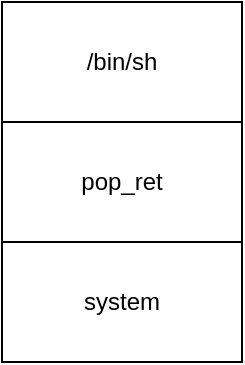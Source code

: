 <mxfile version="22.1.8" type="github">
  <diagram name="第 1 页" id="9w3JwIJIE6RUxMEWY0B7">
    <mxGraphModel dx="485" dy="309" grid="1" gridSize="10" guides="1" tooltips="1" connect="1" arrows="1" fold="1" page="1" pageScale="1" pageWidth="827" pageHeight="1169" math="0" shadow="0">
      <root>
        <mxCell id="0" />
        <mxCell id="1" parent="0" />
        <mxCell id="mMs0mwQMR92kUMiCr6XS-1" value="/bin/sh" style="rounded=0;whiteSpace=wrap;html=1;" vertex="1" parent="1">
          <mxGeometry x="364" y="250" width="120" height="60" as="geometry" />
        </mxCell>
        <mxCell id="mMs0mwQMR92kUMiCr6XS-2" value="pop_ret" style="rounded=0;whiteSpace=wrap;html=1;" vertex="1" parent="1">
          <mxGeometry x="364" y="310" width="120" height="60" as="geometry" />
        </mxCell>
        <mxCell id="mMs0mwQMR92kUMiCr6XS-3" value="system" style="rounded=0;whiteSpace=wrap;html=1;" vertex="1" parent="1">
          <mxGeometry x="364" y="370" width="120" height="60" as="geometry" />
        </mxCell>
      </root>
    </mxGraphModel>
  </diagram>
</mxfile>
